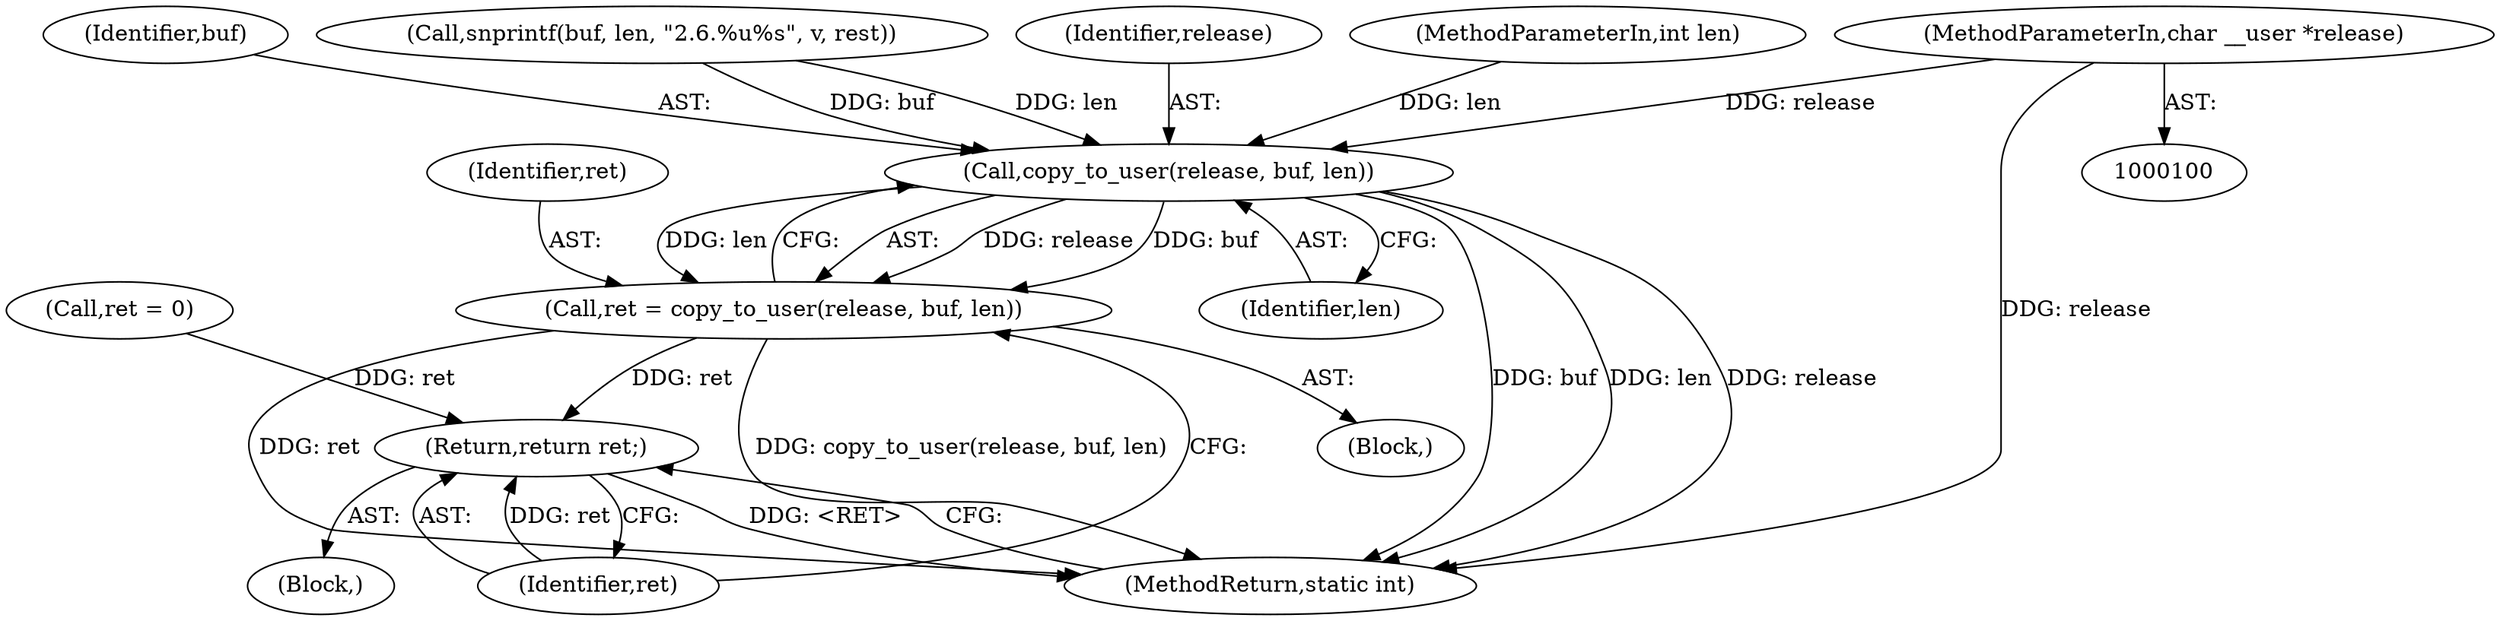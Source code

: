digraph "0_linux_2702b1526c7278c4d65d78de209a465d4de2885e@pointer" {
"1000101" [label="(MethodParameterIn,char __user *release)"];
"1000170" [label="(Call,copy_to_user(release, buf, len))"];
"1000168" [label="(Call,ret = copy_to_user(release, buf, len))"];
"1000174" [label="(Return,return ret;)"];
"1000169" [label="(Identifier,ret)"];
"1000170" [label="(Call,copy_to_user(release, buf, len))"];
"1000105" [label="(Call,ret = 0)"];
"1000171" [label="(Identifier,release)"];
"1000102" [label="(MethodParameterIn,int len)"];
"1000103" [label="(Block,)"];
"1000101" [label="(MethodParameterIn,char __user *release)"];
"1000173" [label="(Identifier,len)"];
"1000172" [label="(Identifier,buf)"];
"1000175" [label="(Identifier,ret)"];
"1000168" [label="(Call,ret = copy_to_user(release, buf, len))"];
"1000174" [label="(Return,return ret;)"];
"1000176" [label="(MethodReturn,static int)"];
"1000162" [label="(Call,snprintf(buf, len, \"2.6.%u%s\", v, rest))"];
"1000115" [label="(Block,)"];
"1000101" -> "1000100"  [label="AST: "];
"1000101" -> "1000176"  [label="DDG: release"];
"1000101" -> "1000170"  [label="DDG: release"];
"1000170" -> "1000168"  [label="AST: "];
"1000170" -> "1000173"  [label="CFG: "];
"1000171" -> "1000170"  [label="AST: "];
"1000172" -> "1000170"  [label="AST: "];
"1000173" -> "1000170"  [label="AST: "];
"1000168" -> "1000170"  [label="CFG: "];
"1000170" -> "1000176"  [label="DDG: buf"];
"1000170" -> "1000176"  [label="DDG: len"];
"1000170" -> "1000176"  [label="DDG: release"];
"1000170" -> "1000168"  [label="DDG: release"];
"1000170" -> "1000168"  [label="DDG: buf"];
"1000170" -> "1000168"  [label="DDG: len"];
"1000162" -> "1000170"  [label="DDG: buf"];
"1000162" -> "1000170"  [label="DDG: len"];
"1000102" -> "1000170"  [label="DDG: len"];
"1000168" -> "1000115"  [label="AST: "];
"1000169" -> "1000168"  [label="AST: "];
"1000175" -> "1000168"  [label="CFG: "];
"1000168" -> "1000176"  [label="DDG: ret"];
"1000168" -> "1000176"  [label="DDG: copy_to_user(release, buf, len)"];
"1000168" -> "1000174"  [label="DDG: ret"];
"1000174" -> "1000103"  [label="AST: "];
"1000174" -> "1000175"  [label="CFG: "];
"1000175" -> "1000174"  [label="AST: "];
"1000176" -> "1000174"  [label="CFG: "];
"1000174" -> "1000176"  [label="DDG: <RET>"];
"1000175" -> "1000174"  [label="DDG: ret"];
"1000105" -> "1000174"  [label="DDG: ret"];
}
